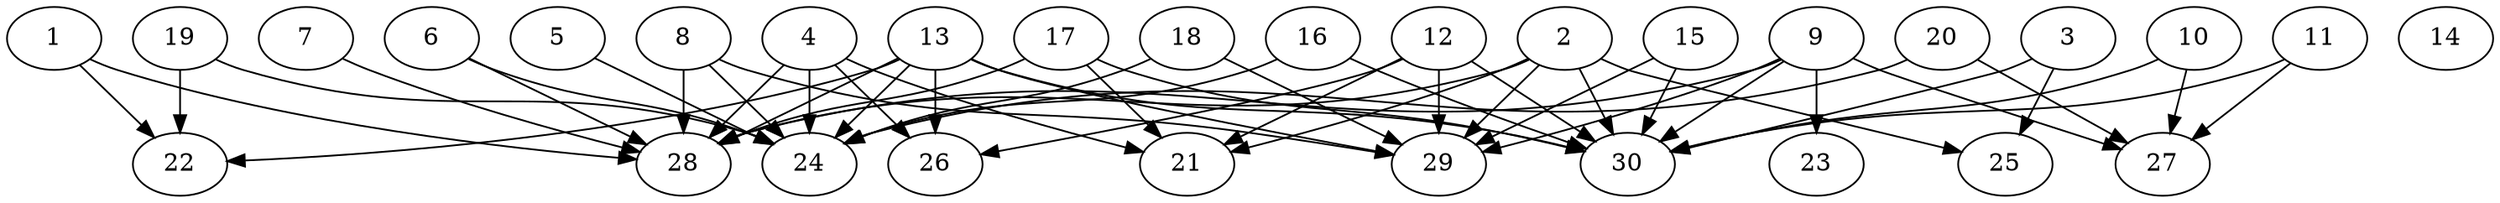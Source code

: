 // DAG automatically generated by daggen at Thu Oct  3 14:04:18 2019
// ./daggen --dot -n 30 --ccr 0.4 --fat 0.9 --regular 0.9 --density 0.5 --mindata 5242880 --maxdata 52428800 
digraph G {
  1 [size="125081600", alpha="0.13", expect_size="50032640"] 
  1 -> 22 [size ="50032640"]
  1 -> 28 [size ="50032640"]
  2 [size="116206080", alpha="0.11", expect_size="46482432"] 
  2 -> 21 [size ="46482432"]
  2 -> 25 [size ="46482432"]
  2 -> 28 [size ="46482432"]
  2 -> 29 [size ="46482432"]
  2 -> 30 [size ="46482432"]
  3 [size="35627520", alpha="0.03", expect_size="14251008"] 
  3 -> 25 [size ="14251008"]
  3 -> 30 [size ="14251008"]
  4 [size="67266560", alpha="0.14", expect_size="26906624"] 
  4 -> 21 [size ="26906624"]
  4 -> 24 [size ="26906624"]
  4 -> 26 [size ="26906624"]
  4 -> 28 [size ="26906624"]
  5 [size="64903680", alpha="0.10", expect_size="25961472"] 
  5 -> 24 [size ="25961472"]
  6 [size="51791360", alpha="0.02", expect_size="20716544"] 
  6 -> 24 [size ="20716544"]
  6 -> 28 [size ="20716544"]
  7 [size="15106560", alpha="0.19", expect_size="6042624"] 
  7 -> 28 [size ="6042624"]
  8 [size="97139200", alpha="0.12", expect_size="38855680"] 
  8 -> 24 [size ="38855680"]
  8 -> 28 [size ="38855680"]
  8 -> 29 [size ="38855680"]
  9 [size="97443840", alpha="0.04", expect_size="38977536"] 
  9 -> 23 [size ="38977536"]
  9 -> 27 [size ="38977536"]
  9 -> 28 [size ="38977536"]
  9 -> 29 [size ="38977536"]
  9 -> 30 [size ="38977536"]
  10 [size="96391680", alpha="0.10", expect_size="38556672"] 
  10 -> 27 [size ="38556672"]
  10 -> 30 [size ="38556672"]
  11 [size="115617280", alpha="0.10", expect_size="46246912"] 
  11 -> 27 [size ="46246912"]
  11 -> 30 [size ="46246912"]
  12 [size="72412160", alpha="0.16", expect_size="28964864"] 
  12 -> 21 [size ="28964864"]
  12 -> 26 [size ="28964864"]
  12 -> 29 [size ="28964864"]
  12 -> 30 [size ="28964864"]
  13 [size="18488320", alpha="0.03", expect_size="7395328"] 
  13 -> 22 [size ="7395328"]
  13 -> 24 [size ="7395328"]
  13 -> 26 [size ="7395328"]
  13 -> 28 [size ="7395328"]
  13 -> 29 [size ="7395328"]
  13 -> 30 [size ="7395328"]
  14 [size="34713600", alpha="0.19", expect_size="13885440"] 
  15 [size="116034560", alpha="0.01", expect_size="46413824"] 
  15 -> 29 [size ="46413824"]
  15 -> 30 [size ="46413824"]
  16 [size="59269120", alpha="0.17", expect_size="23707648"] 
  16 -> 24 [size ="23707648"]
  16 -> 30 [size ="23707648"]
  17 [size="72627200", alpha="0.06", expect_size="29050880"] 
  17 -> 21 [size ="29050880"]
  17 -> 28 [size ="29050880"]
  17 -> 30 [size ="29050880"]
  18 [size="67494400", alpha="0.10", expect_size="26997760"] 
  18 -> 24 [size ="26997760"]
  18 -> 29 [size ="26997760"]
  19 [size="17466880", alpha="0.12", expect_size="6986752"] 
  19 -> 22 [size ="6986752"]
  19 -> 24 [size ="6986752"]
  20 [size="38507520", alpha="0.15", expect_size="15403008"] 
  20 -> 24 [size ="15403008"]
  20 -> 27 [size ="15403008"]
  21 [size="99082240", alpha="0.17", expect_size="39632896"] 
  22 [size="40230400", alpha="0.16", expect_size="16092160"] 
  23 [size="16360960", alpha="0.19", expect_size="6544384"] 
  24 [size="33789440", alpha="0.11", expect_size="13515776"] 
  25 [size="29207040", alpha="0.12", expect_size="11682816"] 
  26 [size="32427520", alpha="0.00", expect_size="12971008"] 
  27 [size="13214720", alpha="0.08", expect_size="5285888"] 
  28 [size="50705920", alpha="0.10", expect_size="20282368"] 
  29 [size="112074240", alpha="0.06", expect_size="44829696"] 
  30 [size="67770880", alpha="0.17", expect_size="27108352"] 
}
